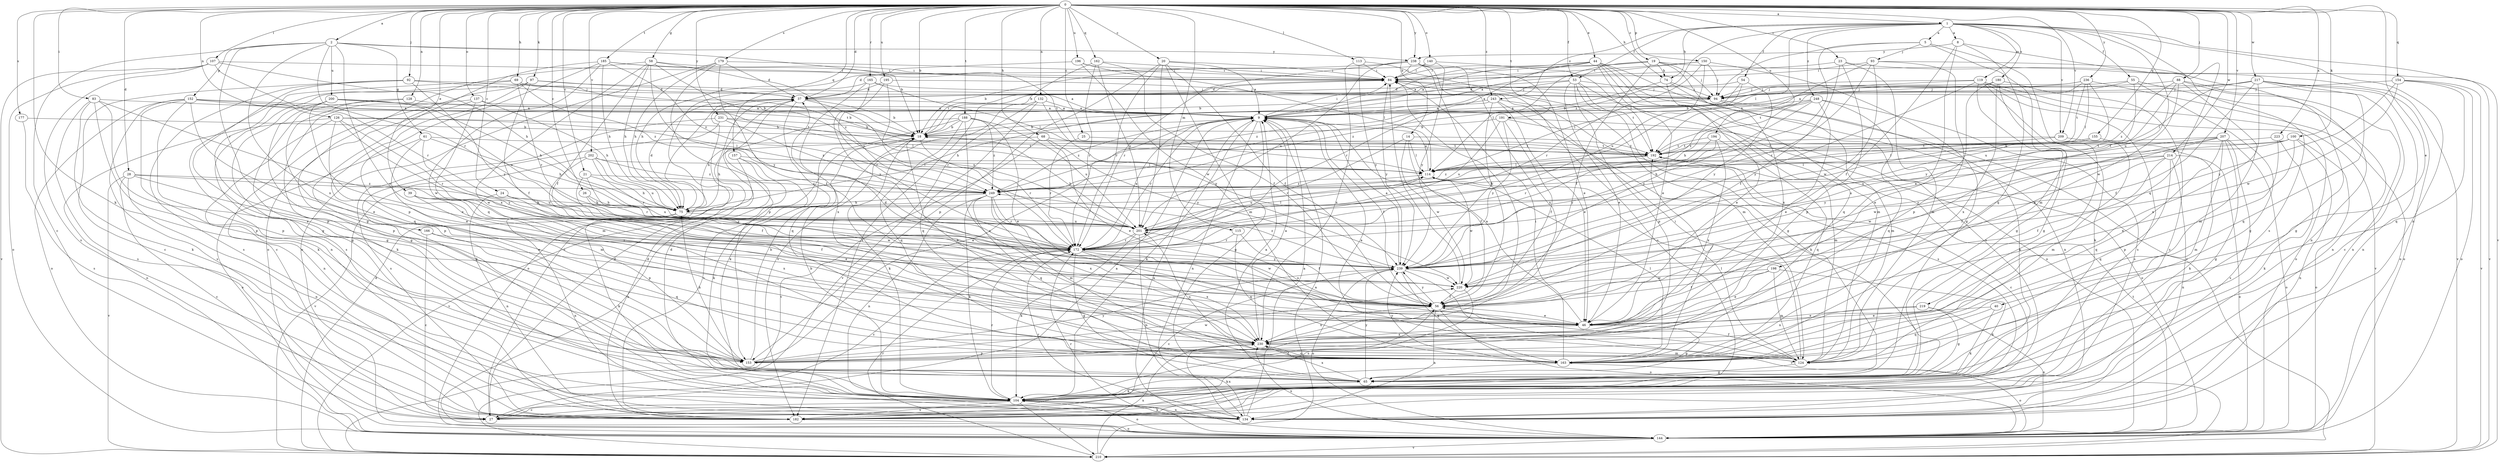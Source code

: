strict digraph  {
0;
1;
2;
5;
8;
9;
14;
18;
19;
20;
21;
23;
24;
25;
26;
27;
28;
37;
39;
40;
44;
46;
53;
54;
55;
56;
58;
61;
65;
68;
69;
74;
75;
83;
84;
88;
92;
93;
94;
97;
100;
104;
107;
113;
114;
115;
119;
124;
126;
128;
132;
134;
137;
140;
144;
150;
152;
153;
154;
155;
157;
162;
163;
165;
166;
172;
177;
179;
180;
182;
185;
188;
191;
192;
194;
195;
196;
198;
200;
201;
202;
207;
209;
210;
214;
217;
219;
220;
223;
230;
231;
236;
238;
239;
243;
248;
249;
0 -> 1  [label=a];
0 -> 2  [label=a];
0 -> 14  [label=b];
0 -> 18  [label=b];
0 -> 19  [label=c];
0 -> 20  [label=c];
0 -> 21  [label=c];
0 -> 23  [label=c];
0 -> 24  [label=c];
0 -> 25  [label=c];
0 -> 26  [label=c];
0 -> 28  [label=d];
0 -> 37  [label=d];
0 -> 39  [label=e];
0 -> 40  [label=e];
0 -> 44  [label=e];
0 -> 53  [label=f];
0 -> 58  [label=g];
0 -> 68  [label=h];
0 -> 69  [label=h];
0 -> 74  [label=h];
0 -> 83  [label=i];
0 -> 88  [label=j];
0 -> 92  [label=j];
0 -> 97  [label=k];
0 -> 100  [label=k];
0 -> 104  [label=k];
0 -> 107  [label=l];
0 -> 113  [label=l];
0 -> 115  [label=m];
0 -> 126  [label=n];
0 -> 128  [label=n];
0 -> 132  [label=n];
0 -> 137  [label=o];
0 -> 140  [label=o];
0 -> 150  [label=p];
0 -> 154  [label=q];
0 -> 155  [label=q];
0 -> 157  [label=q];
0 -> 162  [label=q];
0 -> 165  [label=r];
0 -> 177  [label=s];
0 -> 179  [label=s];
0 -> 185  [label=t];
0 -> 188  [label=t];
0 -> 191  [label=t];
0 -> 194  [label=u];
0 -> 195  [label=u];
0 -> 196  [label=u];
0 -> 202  [label=v];
0 -> 207  [label=v];
0 -> 209  [label=v];
0 -> 214  [label=w];
0 -> 217  [label=w];
0 -> 223  [label=x];
0 -> 231  [label=y];
0 -> 236  [label=y];
0 -> 238  [label=y];
0 -> 243  [label=z];
1 -> 5  [label=a];
1 -> 8  [label=a];
1 -> 53  [label=f];
1 -> 54  [label=f];
1 -> 55  [label=f];
1 -> 74  [label=h];
1 -> 114  [label=l];
1 -> 119  [label=m];
1 -> 134  [label=n];
1 -> 163  [label=q];
1 -> 180  [label=s];
1 -> 198  [label=u];
1 -> 209  [label=v];
1 -> 210  [label=v];
1 -> 243  [label=z];
1 -> 248  [label=z];
1 -> 249  [label=z];
2 -> 18  [label=b];
2 -> 27  [label=c];
2 -> 46  [label=e];
2 -> 61  [label=g];
2 -> 152  [label=p];
2 -> 166  [label=r];
2 -> 172  [label=r];
2 -> 200  [label=u];
2 -> 230  [label=x];
2 -> 238  [label=y];
5 -> 93  [label=j];
5 -> 94  [label=j];
5 -> 124  [label=m];
5 -> 172  [label=r];
5 -> 219  [label=w];
8 -> 46  [label=e];
8 -> 56  [label=f];
8 -> 163  [label=q];
8 -> 182  [label=s];
8 -> 238  [label=y];
9 -> 18  [label=b];
9 -> 56  [label=f];
9 -> 65  [label=g];
9 -> 84  [label=i];
9 -> 104  [label=k];
9 -> 134  [label=n];
9 -> 172  [label=r];
9 -> 249  [label=z];
14 -> 56  [label=f];
14 -> 114  [label=l];
14 -> 172  [label=r];
14 -> 192  [label=t];
14 -> 220  [label=w];
18 -> 84  [label=i];
18 -> 104  [label=k];
18 -> 172  [label=r];
18 -> 182  [label=s];
18 -> 192  [label=t];
19 -> 9  [label=a];
19 -> 56  [label=f];
19 -> 74  [label=h];
19 -> 84  [label=i];
19 -> 94  [label=j];
19 -> 114  [label=l];
19 -> 210  [label=v];
19 -> 230  [label=x];
20 -> 9  [label=a];
20 -> 56  [label=f];
20 -> 84  [label=i];
20 -> 124  [label=m];
20 -> 153  [label=p];
20 -> 172  [label=r];
20 -> 201  [label=u];
21 -> 75  [label=h];
21 -> 172  [label=r];
21 -> 239  [label=y];
21 -> 249  [label=z];
23 -> 56  [label=f];
23 -> 84  [label=i];
23 -> 124  [label=m];
23 -> 153  [label=p];
23 -> 210  [label=v];
24 -> 56  [label=f];
24 -> 75  [label=h];
24 -> 134  [label=n];
25 -> 172  [label=r];
25 -> 192  [label=t];
26 -> 75  [label=h];
26 -> 201  [label=u];
26 -> 220  [label=w];
27 -> 9  [label=a];
27 -> 37  [label=d];
28 -> 27  [label=c];
28 -> 46  [label=e];
28 -> 134  [label=n];
28 -> 201  [label=u];
28 -> 210  [label=v];
28 -> 249  [label=z];
37 -> 9  [label=a];
37 -> 18  [label=b];
37 -> 144  [label=o];
37 -> 163  [label=q];
37 -> 201  [label=u];
39 -> 46  [label=e];
39 -> 75  [label=h];
39 -> 153  [label=p];
39 -> 230  [label=x];
40 -> 46  [label=e];
40 -> 104  [label=k];
40 -> 163  [label=q];
44 -> 9  [label=a];
44 -> 18  [label=b];
44 -> 46  [label=e];
44 -> 84  [label=i];
44 -> 124  [label=m];
44 -> 163  [label=q];
44 -> 172  [label=r];
44 -> 182  [label=s];
44 -> 210  [label=v];
46 -> 9  [label=a];
46 -> 65  [label=g];
46 -> 201  [label=u];
46 -> 230  [label=x];
53 -> 9  [label=a];
53 -> 18  [label=b];
53 -> 46  [label=e];
53 -> 65  [label=g];
53 -> 94  [label=j];
53 -> 144  [label=o];
53 -> 153  [label=p];
53 -> 192  [label=t];
54 -> 37  [label=d];
54 -> 114  [label=l];
54 -> 239  [label=y];
54 -> 249  [label=z];
55 -> 65  [label=g];
55 -> 94  [label=j];
55 -> 134  [label=n];
55 -> 192  [label=t];
55 -> 201  [label=u];
56 -> 37  [label=d];
56 -> 46  [label=e];
56 -> 134  [label=n];
56 -> 144  [label=o];
56 -> 230  [label=x];
56 -> 239  [label=y];
58 -> 56  [label=f];
58 -> 75  [label=h];
58 -> 84  [label=i];
58 -> 144  [label=o];
58 -> 201  [label=u];
58 -> 230  [label=x];
58 -> 239  [label=y];
58 -> 249  [label=z];
61 -> 75  [label=h];
61 -> 124  [label=m];
61 -> 144  [label=o];
61 -> 192  [label=t];
61 -> 239  [label=y];
65 -> 9  [label=a];
65 -> 104  [label=k];
65 -> 230  [label=x];
65 -> 239  [label=y];
68 -> 46  [label=e];
68 -> 75  [label=h];
68 -> 192  [label=t];
68 -> 210  [label=v];
68 -> 239  [label=y];
69 -> 37  [label=d];
69 -> 134  [label=n];
69 -> 153  [label=p];
69 -> 172  [label=r];
69 -> 192  [label=t];
69 -> 249  [label=z];
74 -> 46  [label=e];
74 -> 94  [label=j];
74 -> 134  [label=n];
74 -> 249  [label=z];
75 -> 37  [label=d];
75 -> 104  [label=k];
75 -> 134  [label=n];
75 -> 201  [label=u];
83 -> 9  [label=a];
83 -> 104  [label=k];
83 -> 153  [label=p];
83 -> 182  [label=s];
83 -> 220  [label=w];
83 -> 230  [label=x];
84 -> 37  [label=d];
84 -> 94  [label=j];
84 -> 239  [label=y];
88 -> 46  [label=e];
88 -> 65  [label=g];
88 -> 94  [label=j];
88 -> 124  [label=m];
88 -> 134  [label=n];
88 -> 239  [label=y];
88 -> 249  [label=z];
92 -> 18  [label=b];
92 -> 27  [label=c];
92 -> 65  [label=g];
92 -> 94  [label=j];
92 -> 182  [label=s];
92 -> 239  [label=y];
93 -> 84  [label=i];
93 -> 134  [label=n];
93 -> 153  [label=p];
93 -> 172  [label=r];
93 -> 192  [label=t];
93 -> 220  [label=w];
94 -> 9  [label=a];
94 -> 84  [label=i];
94 -> 104  [label=k];
94 -> 124  [label=m];
97 -> 9  [label=a];
97 -> 27  [label=c];
97 -> 37  [label=d];
97 -> 56  [label=f];
97 -> 163  [label=q];
97 -> 182  [label=s];
100 -> 46  [label=e];
100 -> 134  [label=n];
100 -> 144  [label=o];
100 -> 192  [label=t];
100 -> 201  [label=u];
100 -> 239  [label=y];
104 -> 18  [label=b];
104 -> 27  [label=c];
104 -> 37  [label=d];
104 -> 56  [label=f];
104 -> 134  [label=n];
104 -> 144  [label=o];
104 -> 172  [label=r];
104 -> 182  [label=s];
104 -> 210  [label=v];
107 -> 75  [label=h];
107 -> 84  [label=i];
107 -> 144  [label=o];
107 -> 172  [label=r];
107 -> 182  [label=s];
107 -> 210  [label=v];
113 -> 84  [label=i];
113 -> 124  [label=m];
113 -> 230  [label=x];
113 -> 239  [label=y];
114 -> 9  [label=a];
114 -> 201  [label=u];
114 -> 220  [label=w];
114 -> 249  [label=z];
115 -> 56  [label=f];
115 -> 163  [label=q];
115 -> 172  [label=r];
119 -> 18  [label=b];
119 -> 65  [label=g];
119 -> 94  [label=j];
119 -> 104  [label=k];
119 -> 144  [label=o];
119 -> 182  [label=s];
119 -> 210  [label=v];
119 -> 239  [label=y];
124 -> 9  [label=a];
124 -> 56  [label=f];
124 -> 65  [label=g];
124 -> 84  [label=i];
124 -> 114  [label=l];
126 -> 18  [label=b];
126 -> 46  [label=e];
126 -> 114  [label=l];
126 -> 134  [label=n];
126 -> 144  [label=o];
126 -> 172  [label=r];
126 -> 220  [label=w];
128 -> 9  [label=a];
128 -> 65  [label=g];
128 -> 153  [label=p];
132 -> 9  [label=a];
132 -> 163  [label=q];
132 -> 182  [label=s];
132 -> 210  [label=v];
132 -> 239  [label=y];
134 -> 9  [label=a];
134 -> 104  [label=k];
134 -> 172  [label=r];
134 -> 230  [label=x];
137 -> 9  [label=a];
137 -> 65  [label=g];
137 -> 75  [label=h];
137 -> 104  [label=k];
137 -> 124  [label=m];
140 -> 18  [label=b];
140 -> 84  [label=i];
140 -> 192  [label=t];
140 -> 239  [label=y];
144 -> 9  [label=a];
144 -> 172  [label=r];
144 -> 192  [label=t];
144 -> 210  [label=v];
144 -> 230  [label=x];
150 -> 9  [label=a];
150 -> 65  [label=g];
150 -> 84  [label=i];
150 -> 94  [label=j];
150 -> 172  [label=r];
150 -> 201  [label=u];
152 -> 9  [label=a];
152 -> 18  [label=b];
152 -> 46  [label=e];
152 -> 104  [label=k];
152 -> 144  [label=o];
152 -> 153  [label=p];
152 -> 182  [label=s];
152 -> 192  [label=t];
153 -> 9  [label=a];
153 -> 18  [label=b];
153 -> 75  [label=h];
153 -> 220  [label=w];
153 -> 239  [label=y];
154 -> 94  [label=j];
154 -> 144  [label=o];
154 -> 163  [label=q];
154 -> 210  [label=v];
154 -> 220  [label=w];
154 -> 239  [label=y];
155 -> 104  [label=k];
155 -> 114  [label=l];
155 -> 192  [label=t];
157 -> 104  [label=k];
157 -> 114  [label=l];
157 -> 144  [label=o];
157 -> 210  [label=v];
162 -> 56  [label=f];
162 -> 84  [label=i];
162 -> 172  [label=r];
162 -> 182  [label=s];
162 -> 201  [label=u];
163 -> 84  [label=i];
163 -> 104  [label=k];
163 -> 114  [label=l];
163 -> 144  [label=o];
163 -> 192  [label=t];
163 -> 201  [label=u];
163 -> 239  [label=y];
165 -> 27  [label=c];
165 -> 94  [label=j];
165 -> 114  [label=l];
165 -> 172  [label=r];
165 -> 230  [label=x];
166 -> 27  [label=c];
166 -> 163  [label=q];
166 -> 172  [label=r];
172 -> 9  [label=a];
172 -> 27  [label=c];
172 -> 65  [label=g];
172 -> 220  [label=w];
172 -> 230  [label=x];
172 -> 239  [label=y];
177 -> 18  [label=b];
177 -> 182  [label=s];
179 -> 37  [label=d];
179 -> 56  [label=f];
179 -> 75  [label=h];
179 -> 84  [label=i];
179 -> 144  [label=o];
179 -> 153  [label=p];
180 -> 27  [label=c];
180 -> 46  [label=e];
180 -> 65  [label=g];
180 -> 94  [label=j];
180 -> 230  [label=x];
182 -> 37  [label=d];
182 -> 144  [label=o];
185 -> 65  [label=g];
185 -> 75  [label=h];
185 -> 84  [label=i];
185 -> 153  [label=p];
185 -> 163  [label=q];
185 -> 192  [label=t];
185 -> 249  [label=z];
188 -> 18  [label=b];
188 -> 46  [label=e];
188 -> 75  [label=h];
188 -> 104  [label=k];
188 -> 163  [label=q];
188 -> 201  [label=u];
188 -> 230  [label=x];
188 -> 249  [label=z];
191 -> 18  [label=b];
191 -> 56  [label=f];
191 -> 124  [label=m];
191 -> 144  [label=o];
191 -> 201  [label=u];
191 -> 239  [label=y];
192 -> 27  [label=c];
192 -> 114  [label=l];
192 -> 249  [label=z];
194 -> 163  [label=q];
194 -> 172  [label=r];
194 -> 192  [label=t];
194 -> 230  [label=x];
194 -> 239  [label=y];
195 -> 37  [label=d];
195 -> 94  [label=j];
195 -> 172  [label=r];
195 -> 239  [label=y];
196 -> 75  [label=h];
196 -> 84  [label=i];
196 -> 114  [label=l];
196 -> 220  [label=w];
198 -> 46  [label=e];
198 -> 56  [label=f];
198 -> 104  [label=k];
198 -> 124  [label=m];
198 -> 220  [label=w];
200 -> 9  [label=a];
200 -> 46  [label=e];
200 -> 65  [label=g];
200 -> 75  [label=h];
200 -> 153  [label=p];
200 -> 201  [label=u];
201 -> 18  [label=b];
201 -> 104  [label=k];
201 -> 114  [label=l];
201 -> 134  [label=n];
201 -> 172  [label=r];
202 -> 56  [label=f];
202 -> 114  [label=l];
202 -> 172  [label=r];
202 -> 201  [label=u];
202 -> 210  [label=v];
202 -> 249  [label=z];
207 -> 56  [label=f];
207 -> 65  [label=g];
207 -> 124  [label=m];
207 -> 144  [label=o];
207 -> 163  [label=q];
207 -> 182  [label=s];
207 -> 192  [label=t];
207 -> 220  [label=w];
207 -> 239  [label=y];
209 -> 75  [label=h];
209 -> 124  [label=m];
209 -> 192  [label=t];
210 -> 9  [label=a];
210 -> 37  [label=d];
210 -> 172  [label=r];
210 -> 230  [label=x];
214 -> 56  [label=f];
214 -> 114  [label=l];
214 -> 134  [label=n];
214 -> 144  [label=o];
214 -> 163  [label=q];
214 -> 201  [label=u];
214 -> 220  [label=w];
217 -> 27  [label=c];
217 -> 37  [label=d];
217 -> 56  [label=f];
217 -> 94  [label=j];
217 -> 114  [label=l];
217 -> 134  [label=n];
217 -> 144  [label=o];
217 -> 163  [label=q];
217 -> 230  [label=x];
219 -> 46  [label=e];
219 -> 65  [label=g];
219 -> 144  [label=o];
219 -> 230  [label=x];
220 -> 56  [label=f];
220 -> 84  [label=i];
220 -> 182  [label=s];
223 -> 104  [label=k];
223 -> 153  [label=p];
223 -> 192  [label=t];
230 -> 9  [label=a];
230 -> 18  [label=b];
230 -> 84  [label=i];
230 -> 124  [label=m];
230 -> 153  [label=p];
230 -> 163  [label=q];
231 -> 18  [label=b];
231 -> 104  [label=k];
231 -> 114  [label=l];
231 -> 182  [label=s];
231 -> 249  [label=z];
236 -> 9  [label=a];
236 -> 18  [label=b];
236 -> 75  [label=h];
236 -> 94  [label=j];
236 -> 114  [label=l];
236 -> 144  [label=o];
236 -> 192  [label=t];
238 -> 37  [label=d];
238 -> 46  [label=e];
238 -> 56  [label=f];
238 -> 84  [label=i];
238 -> 172  [label=r];
238 -> 182  [label=s];
238 -> 201  [label=u];
238 -> 230  [label=x];
239 -> 9  [label=a];
239 -> 27  [label=c];
239 -> 144  [label=o];
239 -> 163  [label=q];
239 -> 210  [label=v];
239 -> 220  [label=w];
239 -> 249  [label=z];
243 -> 9  [label=a];
243 -> 46  [label=e];
243 -> 75  [label=h];
243 -> 104  [label=k];
243 -> 182  [label=s];
243 -> 239  [label=y];
248 -> 9  [label=a];
248 -> 46  [label=e];
248 -> 75  [label=h];
248 -> 163  [label=q];
248 -> 182  [label=s];
248 -> 239  [label=y];
248 -> 249  [label=z];
249 -> 75  [label=h];
249 -> 104  [label=k];
249 -> 124  [label=m];
249 -> 134  [label=n];
249 -> 163  [label=q];
249 -> 172  [label=r];
249 -> 230  [label=x];
}
